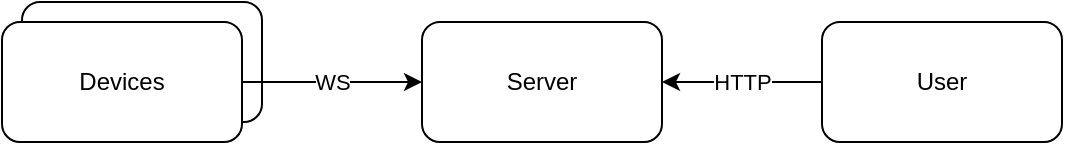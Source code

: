 <mxfile version="24.6.4" type="device">
  <diagram name="Page-1" id="2HlnLqRuJLAi3u_SVFNl">
    <mxGraphModel dx="710" dy="539" grid="1" gridSize="10" guides="1" tooltips="1" connect="1" arrows="1" fold="1" page="1" pageScale="1" pageWidth="827" pageHeight="1169" math="0" shadow="0">
      <root>
        <mxCell id="0" />
        <mxCell id="1" parent="0" />
        <mxCell id="fxKYLvgK44i0pxtUxIPQ-1" value="" style="rounded=1;whiteSpace=wrap;html=1;" vertex="1" parent="1">
          <mxGeometry x="180" y="350" width="120" height="60" as="geometry" />
        </mxCell>
        <mxCell id="fxKYLvgK44i0pxtUxIPQ-2" value="Devices" style="rounded=1;whiteSpace=wrap;html=1;" vertex="1" parent="1">
          <mxGeometry x="170" y="360" width="120" height="60" as="geometry" />
        </mxCell>
        <mxCell id="fxKYLvgK44i0pxtUxIPQ-3" value="Server" style="rounded=1;whiteSpace=wrap;html=1;" vertex="1" parent="1">
          <mxGeometry x="380" y="360" width="120" height="60" as="geometry" />
        </mxCell>
        <mxCell id="fxKYLvgK44i0pxtUxIPQ-4" value="User" style="rounded=1;whiteSpace=wrap;html=1;" vertex="1" parent="1">
          <mxGeometry x="580" y="360" width="120" height="60" as="geometry" />
        </mxCell>
        <mxCell id="fxKYLvgK44i0pxtUxIPQ-5" value="" style="endArrow=classic;html=1;rounded=0;entryX=0;entryY=0.5;entryDx=0;entryDy=0;exitX=1;exitY=0.5;exitDx=0;exitDy=0;" edge="1" parent="1" source="fxKYLvgK44i0pxtUxIPQ-2" target="fxKYLvgK44i0pxtUxIPQ-3">
          <mxGeometry relative="1" as="geometry">
            <mxPoint x="330" y="460" as="sourcePoint" />
            <mxPoint x="360" y="390" as="targetPoint" />
          </mxGeometry>
        </mxCell>
        <mxCell id="fxKYLvgK44i0pxtUxIPQ-6" value="WS" style="edgeLabel;resizable=0;html=1;;align=center;verticalAlign=middle;" connectable="0" vertex="1" parent="fxKYLvgK44i0pxtUxIPQ-5">
          <mxGeometry relative="1" as="geometry" />
        </mxCell>
        <mxCell id="fxKYLvgK44i0pxtUxIPQ-7" value="" style="endArrow=classic;html=1;rounded=0;exitX=0;exitY=0.5;exitDx=0;exitDy=0;entryX=1;entryY=0.5;entryDx=0;entryDy=0;" edge="1" parent="1" source="fxKYLvgK44i0pxtUxIPQ-4" target="fxKYLvgK44i0pxtUxIPQ-3">
          <mxGeometry relative="1" as="geometry">
            <mxPoint x="380" y="490" as="sourcePoint" />
            <mxPoint x="480" y="490" as="targetPoint" />
          </mxGeometry>
        </mxCell>
        <mxCell id="fxKYLvgK44i0pxtUxIPQ-8" value="Label" style="edgeLabel;resizable=0;html=1;;align=center;verticalAlign=middle;" connectable="0" vertex="1" parent="fxKYLvgK44i0pxtUxIPQ-7">
          <mxGeometry relative="1" as="geometry" />
        </mxCell>
        <mxCell id="fxKYLvgK44i0pxtUxIPQ-9" value="HTTP" style="edgeLabel;html=1;align=center;verticalAlign=middle;resizable=0;points=[];" vertex="1" connectable="0" parent="fxKYLvgK44i0pxtUxIPQ-7">
          <mxGeometry y="3" relative="1" as="geometry">
            <mxPoint y="-3" as="offset" />
          </mxGeometry>
        </mxCell>
      </root>
    </mxGraphModel>
  </diagram>
</mxfile>

